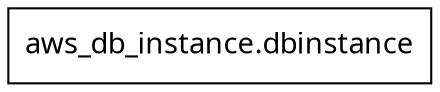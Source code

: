 digraph G {
  rankdir = "RL";
  node [shape = rect, fontname = "sans-serif"];
  "aws_db_instance.dbinstance" [label="aws_db_instance.dbinstance"];
}
